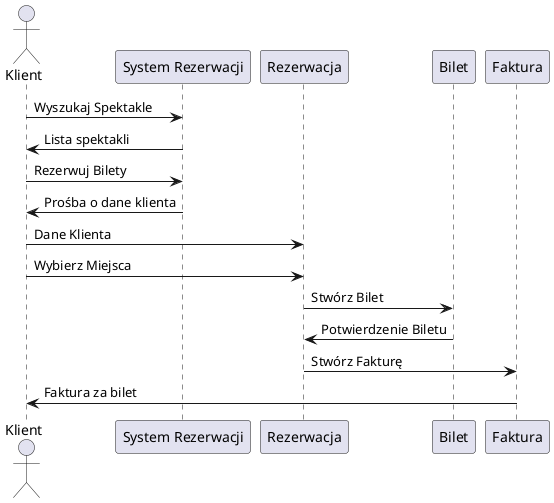 @startuml
actor Klient
participant "System Rezerwacji" as SystemRezerwacji
participant "Rezerwacja" as Rezerwacja
participant "Bilet" as Bilet
participant "Faktura" as Faktura

Klient -> SystemRezerwacji: Wyszukaj Spektakle
SystemRezerwacji -> Klient: Lista spektakli
Klient -> SystemRezerwacji: Rezerwuj Bilety
SystemRezerwacji -> Klient: Prośba o dane klienta
Klient -> Rezerwacja: Dane Klienta
Klient -> Rezerwacja: Wybierz Miejsca
Rezerwacja -> Bilet: Stwórz Bilet
Bilet -> Rezerwacja: Potwierdzenie Biletu
Rezerwacja -> Faktura: Stwórz Fakturę
Faktura -> Klient: Faktura za bilet
@enduml

